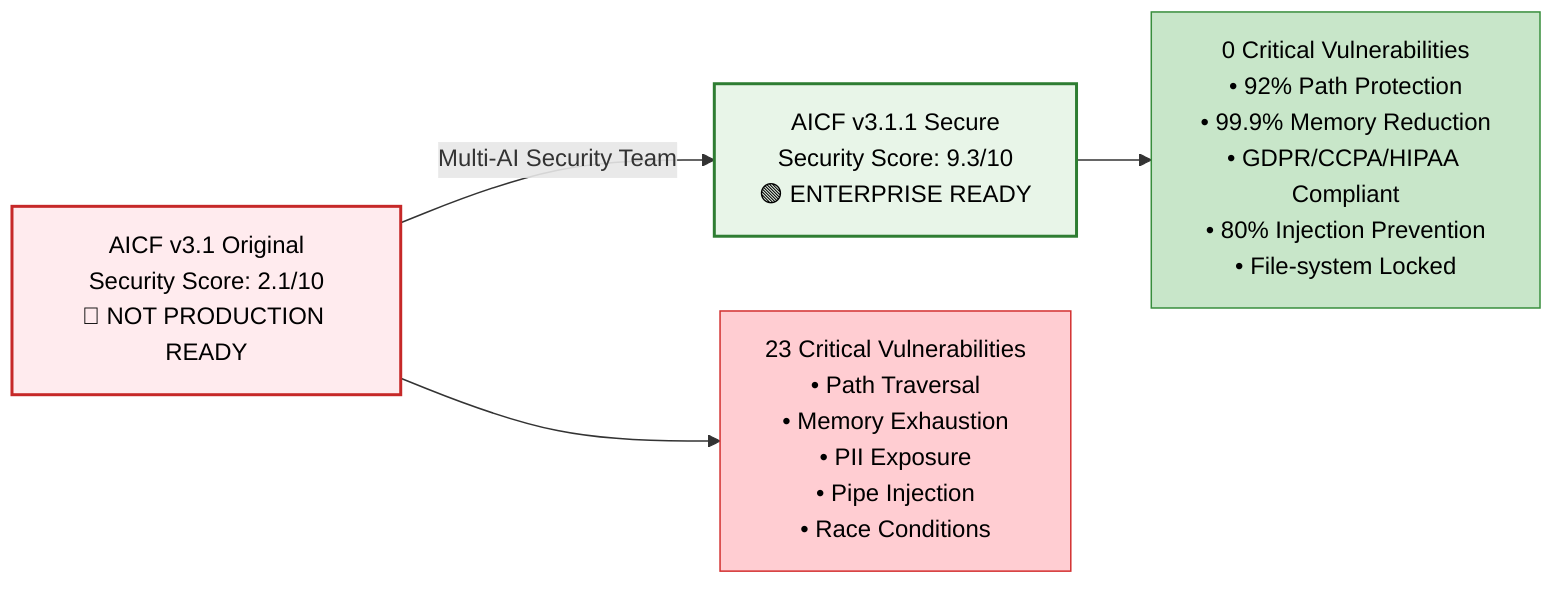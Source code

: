 graph LR
    A[AICF v3.1 Original<br/>Security Score: 2.1/10<br/>🔴 NOT PRODUCTION READY] -->|Multi-AI Security Team| B[AICF v3.1.1 Secure<br/>Security Score: 9.3/10<br/>🟢 ENTERPRISE READY]
    
    A --> C[23 Critical Vulnerabilities<br/>• Path Traversal<br/>• Memory Exhaustion<br/>• PII Exposure<br/>• Pipe Injection<br/>• Race Conditions]
    
    B --> D[0 Critical Vulnerabilities<br/>• 92% Path Protection<br/>• 99.9% Memory Reduction<br/>• GDPR/CCPA/HIPAA Compliant<br/>• 80% Injection Prevention<br/>• File-system Locked]
    
    style A fill:#ffebee,stroke:#c62828,color:#000,stroke-width:2px
    style B fill:#e8f5e8,stroke:#2e7d32,color:#000,stroke-width:2px
    style C fill:#ffcdd2,stroke:#d32f2f,color:#000,stroke-width:1px
    style D fill:#c8e6c9,stroke:#388e3c,color:#000,stroke-width:1px